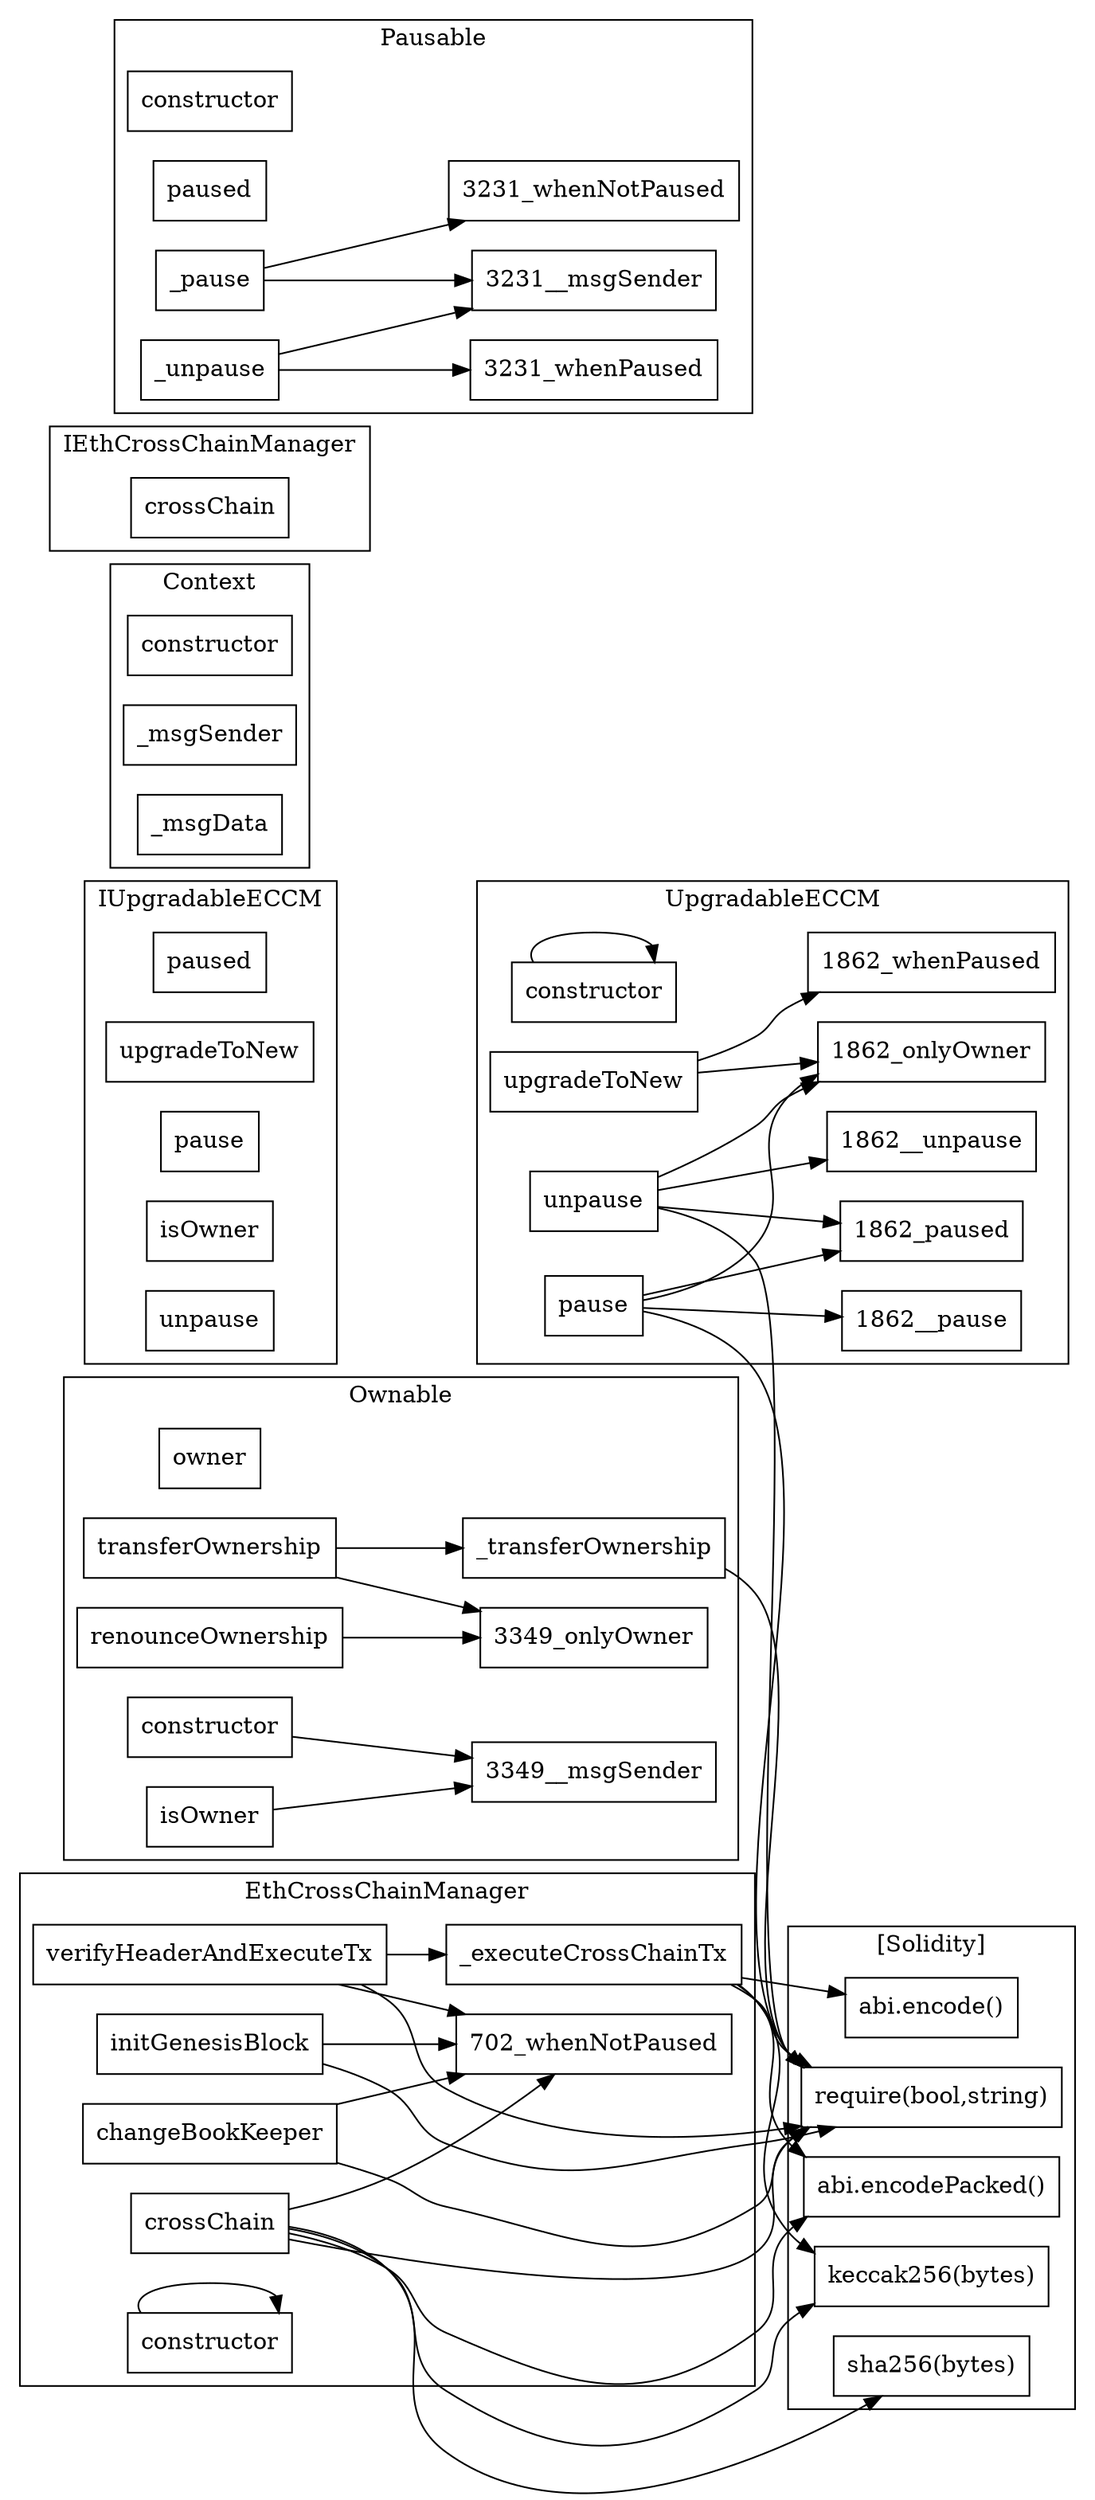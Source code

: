 strict digraph {
rankdir="LR"
node [shape=box]
subgraph cluster_1862_UpgradableECCM {
label = "UpgradableECCM"
"1862_constructor" [label="constructor"]
"1862_unpause" [label="unpause"]
"1862_upgradeToNew" [label="upgradeToNew"]
"1862_pause" [label="pause"]
"1862_constructor" -> "1862_constructor"
"1862_pause" -> "1862_paused"
"1862_unpause" -> "1862__unpause"
"1862_upgradeToNew" -> "1862_onlyOwner"
"1862_unpause" -> "1862_onlyOwner"
"1862_upgradeToNew" -> "1862_whenPaused"
"1862_pause" -> "1862_onlyOwner"
"1862_pause" -> "1862__pause"
"1862_unpause" -> "1862_paused"
}subgraph cluster_3150_IUpgradableECCM {
label = "IUpgradableECCM"
"3150_paused" [label="paused"]
"3150_upgradeToNew" [label="upgradeToNew"]
"3150_pause" [label="pause"]
"3150_isOwner" [label="isOwner"]
"3150_unpause" [label="unpause"]
}subgraph cluster_3376_Context {
label = "Context"
"3376_constructor" [label="constructor"]
"3376__msgSender" [label="_msgSender"]
"3376__msgData" [label="_msgData"]
}subgraph cluster_3349_Ownable {
label = "Ownable"
"3349_owner" [label="owner"]
"3349_transferOwnership" [label="transferOwnership"]
"3349_isOwner" [label="isOwner"]
"3349_renounceOwnership" [label="renounceOwnership"]
"3349_constructor" [label="constructor"]
"3349__transferOwnership" [label="_transferOwnership"]
"3349_transferOwnership" -> "3349__transferOwnership"
"3349_transferOwnership" -> "3349_onlyOwner"
"3349_constructor" -> "3349__msgSender"
"3349_renounceOwnership" -> "3349_onlyOwner"
"3349_isOwner" -> "3349__msgSender"
}subgraph cluster_822_IEthCrossChainManager {
label = "IEthCrossChainManager"
"822_crossChain" [label="crossChain"]
}subgraph cluster_702_EthCrossChainManager {
label = "EthCrossChainManager"
"702_crossChain" [label="crossChain"]
"702_verifyHeaderAndExecuteTx" [label="verifyHeaderAndExecuteTx"]
"702_initGenesisBlock" [label="initGenesisBlock"]
"702__executeCrossChainTx" [label="_executeCrossChainTx"]
"702_changeBookKeeper" [label="changeBookKeeper"]
"702_constructor" [label="constructor"]
"702_constructor" -> "702_constructor"
"702_initGenesisBlock" -> "702_whenNotPaused"
"702_crossChain" -> "702_whenNotPaused"
"702_verifyHeaderAndExecuteTx" -> "702_whenNotPaused"
"702_changeBookKeeper" -> "702_whenNotPaused"
"702_verifyHeaderAndExecuteTx" -> "702__executeCrossChainTx"
}subgraph cluster_3231_Pausable {
label = "Pausable"
"3231_constructor" [label="constructor"]
"3231_paused" [label="paused"]
"3231__pause" [label="_pause"]
"3231__unpause" [label="_unpause"]
"3231__unpause" -> "3231_whenPaused"
"3231__pause" -> "3231__msgSender"
"3231__pause" -> "3231_whenNotPaused"
"3231__unpause" -> "3231__msgSender"
}subgraph cluster_solidity {
label = "[Solidity]"
"sha256(bytes)" 
"keccak256(bytes)" 
"abi.encode()" 
"require(bool,string)" 
"abi.encodePacked()" 
"702__executeCrossChainTx" -> "keccak256(bytes)"
"1862_unpause" -> "require(bool,string)"
"702_changeBookKeeper" -> "require(bool,string)"
"702__executeCrossChainTx" -> "abi.encodePacked()"
"702_crossChain" -> "abi.encodePacked()"
"702_verifyHeaderAndExecuteTx" -> "require(bool,string)"
"702_crossChain" -> "sha256(bytes)"
"702__executeCrossChainTx" -> "require(bool,string)"
"1862_pause" -> "require(bool,string)"
"702__executeCrossChainTx" -> "abi.encode()"
"702_crossChain" -> "keccak256(bytes)"
"3349__transferOwnership" -> "require(bool,string)"
"702_crossChain" -> "require(bool,string)"
"702_initGenesisBlock" -> "require(bool,string)"
}
}